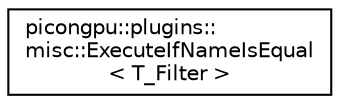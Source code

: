 digraph "Graphical Class Hierarchy"
{
 // LATEX_PDF_SIZE
  edge [fontname="Helvetica",fontsize="10",labelfontname="Helvetica",labelfontsize="10"];
  node [fontname="Helvetica",fontsize="10",shape=record];
  rankdir="LR";
  Node0 [label="picongpu::plugins::\lmisc::ExecuteIfNameIsEqual\l\< T_Filter \>",height=0.2,width=0.4,color="black", fillcolor="white", style="filled",URL="$structpicongpu_1_1plugins_1_1misc_1_1_execute_if_name_is_equal.html",tooltip="execute an unary functor if the name is equal"];
}
